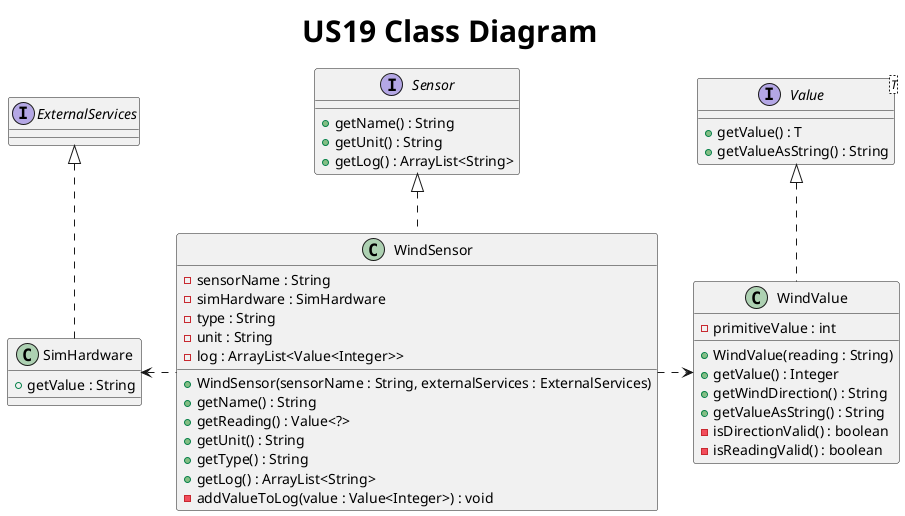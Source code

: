 @startuml
title <size: 30> US19 Class Diagram

interface Sensor {
    + getName() : String
    + getUnit() : String
    + getLog() : ArrayList<String>
}

interface Value<T> {
    + getValue() : T
    + getValueAsString() : String
}

interface ExternalServices {

}

class WindSensor{
    - sensorName : String
    - simHardware : SimHardware
    - type : String
    - unit : String
    - log : ArrayList<Value<Integer>>

    + WindSensor(sensorName : String, externalServices : ExternalServices)
    + getName() : String
    + getReading() : Value<?>
    + getUnit() : String
    + getType() : String
    + getLog() : ArrayList<String>
    - addValueToLog(value : Value<Integer>) : void
}

class WindValue{
    - primitiveValue : int

    + WindValue(reading : String)
    + getValue() : Integer
    + getWindDirection() : String
    + getValueAsString() : String
    - isDirectionValid() : boolean
    - isReadingValid() : boolean
}

class SimHardware{
    + getValue : String
}

Value <|.. WindValue
Sensor <|.. WindSensor
ExternalServices <|.. SimHardware
WindSensor .right.> WindValue
WindSensor .left.> SimHardware

@enduml